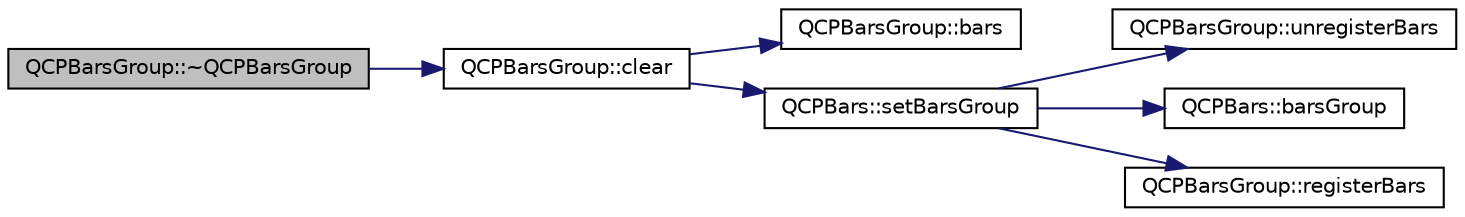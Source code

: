 digraph "QCPBarsGroup::~QCPBarsGroup"
{
  edge [fontname="Helvetica",fontsize="10",labelfontname="Helvetica",labelfontsize="10"];
  node [fontname="Helvetica",fontsize="10",shape=record];
  rankdir="LR";
  Node1 [label="QCPBarsGroup::~QCPBarsGroup",height=0.2,width=0.4,color="black", fillcolor="grey75", style="filled", fontcolor="black"];
  Node1 -> Node2 [color="midnightblue",fontsize="10",style="solid",fontname="Helvetica"];
  Node2 [label="QCPBarsGroup::clear",height=0.2,width=0.4,color="black", fillcolor="white", style="filled",URL="$class_q_c_p_bars_group.html#a3ddf23928c6cd89530bd34ab7ba7b177"];
  Node2 -> Node3 [color="midnightblue",fontsize="10",style="solid",fontname="Helvetica"];
  Node3 [label="QCPBarsGroup::bars",height=0.2,width=0.4,color="black", fillcolor="white", style="filled",URL="$class_q_c_p_bars_group.html#a7c72ed1f8cd962c93b8c42ab96cd91ec"];
  Node2 -> Node4 [color="midnightblue",fontsize="10",style="solid",fontname="Helvetica"];
  Node4 [label="QCPBars::setBarsGroup",height=0.2,width=0.4,color="black", fillcolor="white", style="filled",URL="$class_q_c_p_bars.html#aedd1709061f0b307c47ddb45e172ef9a"];
  Node4 -> Node5 [color="midnightblue",fontsize="10",style="solid",fontname="Helvetica"];
  Node5 [label="QCPBarsGroup::unregisterBars",height=0.2,width=0.4,color="black", fillcolor="white", style="filled",URL="$class_q_c_p_bars_group.html#ac7073cdd7b1a40c6cb4b5f908145f8c4"];
  Node4 -> Node6 [color="midnightblue",fontsize="10",style="solid",fontname="Helvetica"];
  Node6 [label="QCPBars::barsGroup",height=0.2,width=0.4,color="black", fillcolor="white", style="filled",URL="$class_q_c_p_bars.html#a6d6b2b17619a0ba9c7a88bb2b90fc178"];
  Node4 -> Node7 [color="midnightblue",fontsize="10",style="solid",fontname="Helvetica"];
  Node7 [label="QCPBarsGroup::registerBars",height=0.2,width=0.4,color="black", fillcolor="white", style="filled",URL="$class_q_c_p_bars_group.html#a7b00514f19ad58d0bb3fd5246a67fae2"];
}
